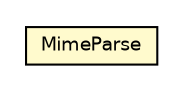 #!/usr/local/bin/dot
#
# Class diagram 
# Generated by UMLGraph version R5_6-24-gf6e263 (http://www.umlgraph.org/)
#

digraph G {
	edge [fontname="Helvetica",fontsize=10,labelfontname="Helvetica",labelfontsize=10];
	node [fontname="Helvetica",fontsize=10,shape=plaintext];
	nodesep=0.25;
	ranksep=0.5;
	// sabina.route.MimeParse
	c683 [label=<<table title="sabina.route.MimeParse" border="0" cellborder="1" cellspacing="0" cellpadding="2" port="p" bgcolor="lemonChiffon" href="./MimeParse.html">
		<tr><td><table border="0" cellspacing="0" cellpadding="1">
<tr><td align="center" balign="center"> MimeParse </td></tr>
		</table></td></tr>
		</table>>, URL="./MimeParse.html", fontname="Helvetica", fontcolor="black", fontsize=9.0];
}

